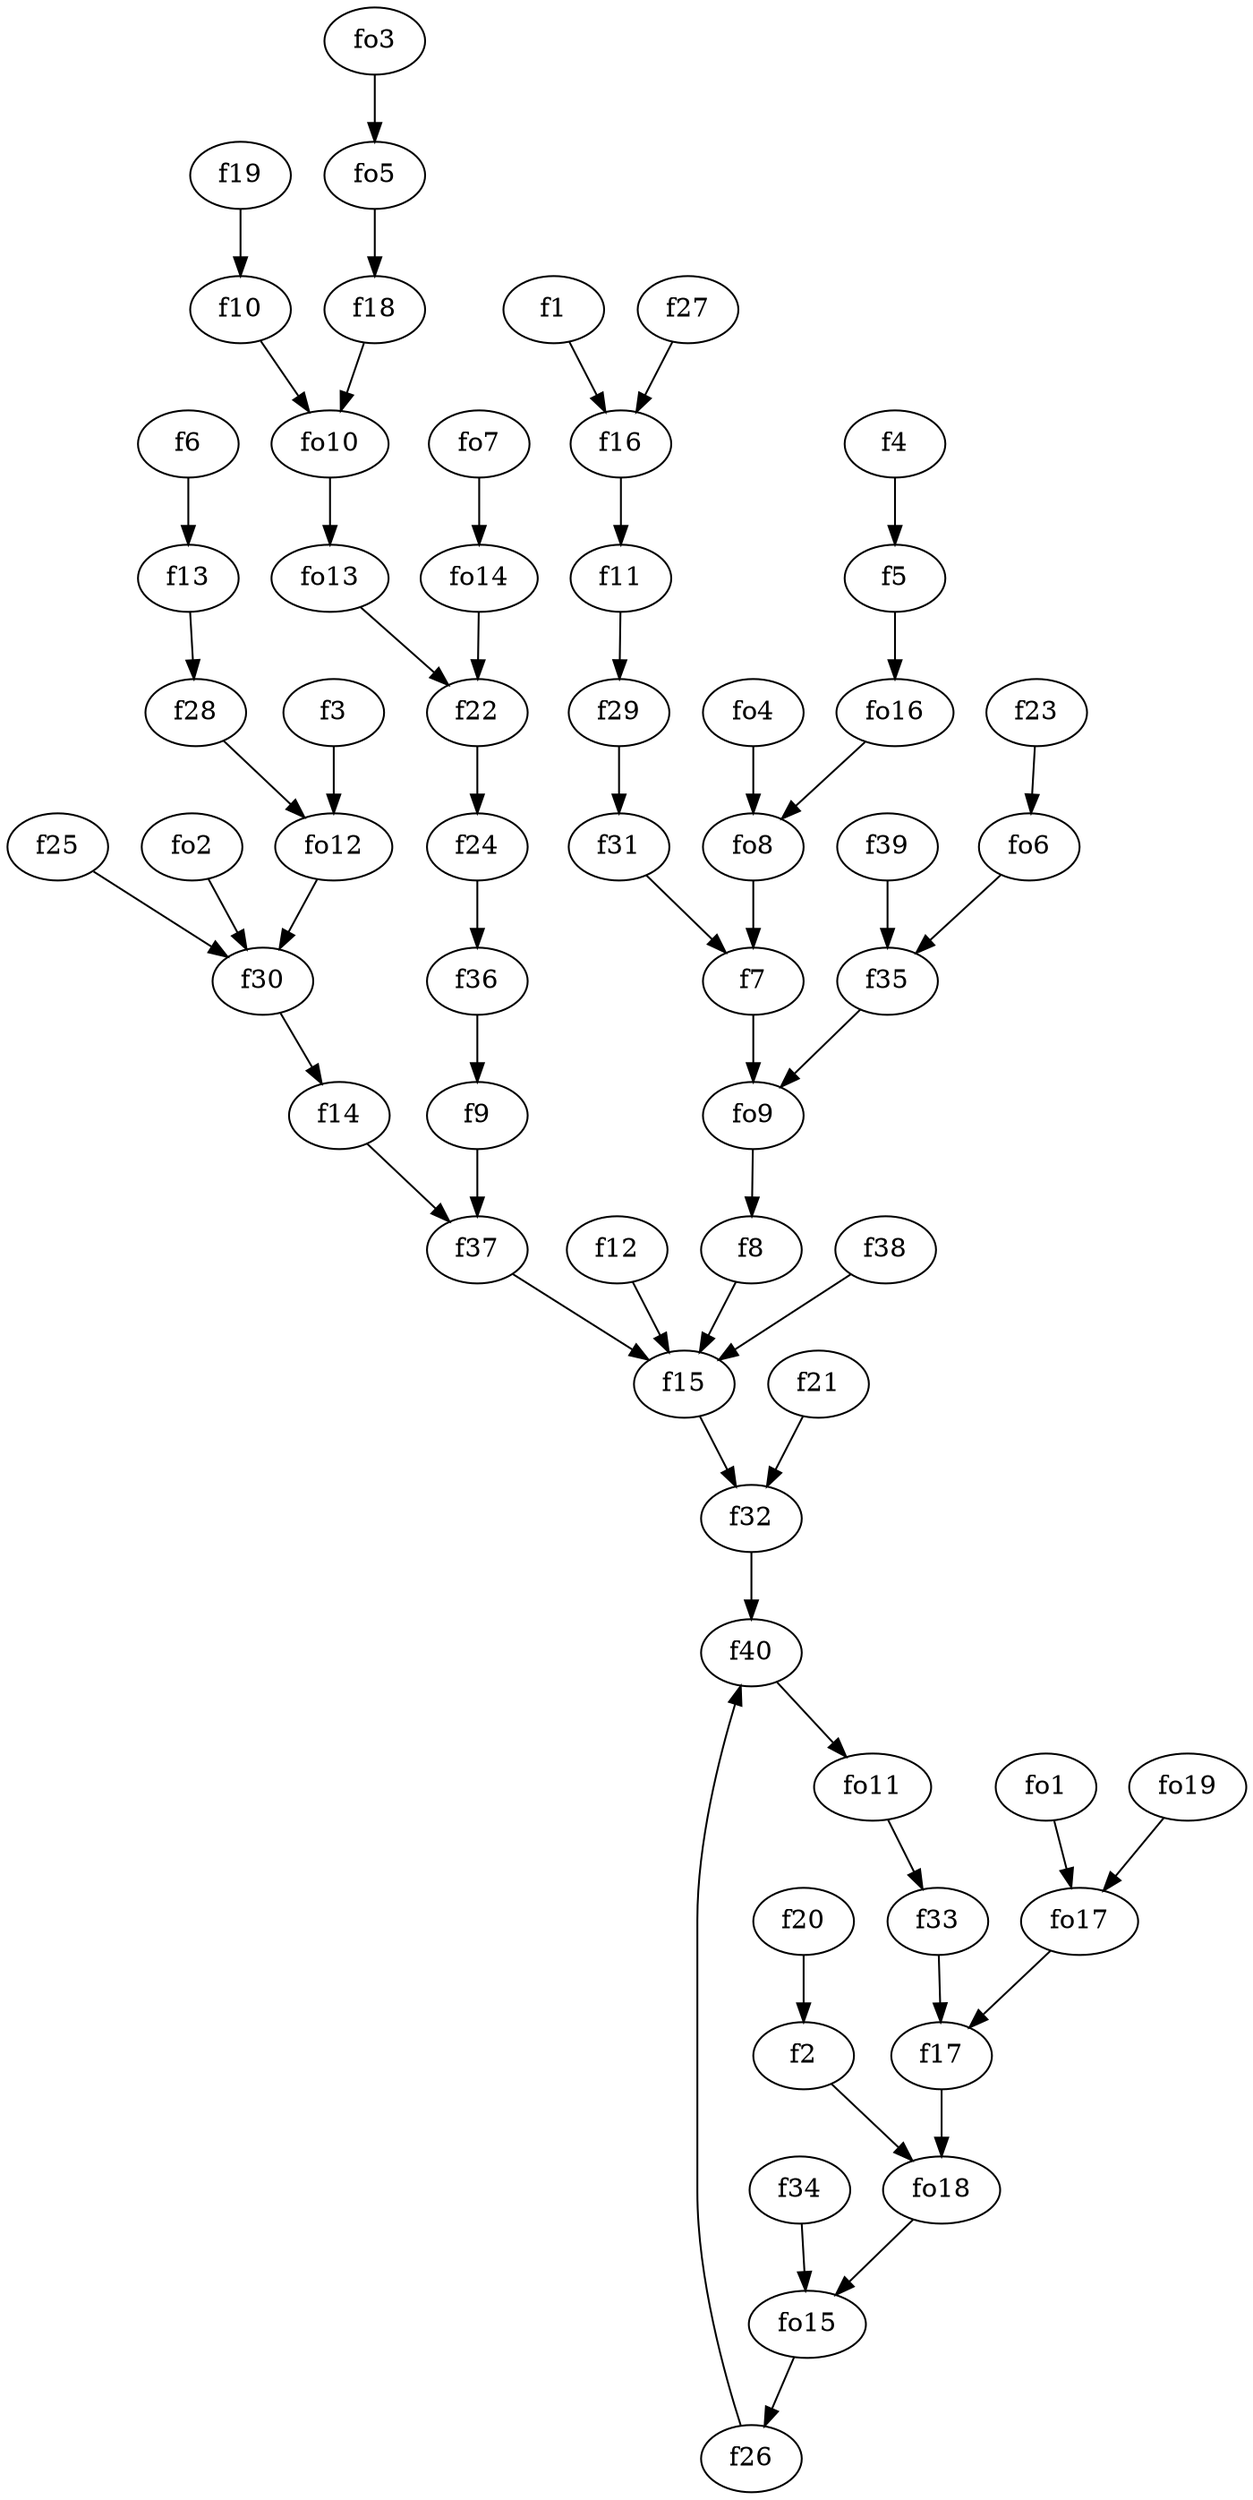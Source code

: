 strict digraph  {
f1;
f2;
f3;
f4;
f5;
f6;
f7;
f8;
f9;
f10;
f11;
f12;
f13;
f14;
f15;
f16;
f17;
f18;
f19;
f20;
f21;
f22;
f23;
f24;
f25;
f26;
f27;
f28;
f29;
f30;
f31;
f32;
f33;
f34;
f35;
f36;
f37;
f38;
f39;
f40;
fo1;
fo2;
fo3;
fo4;
fo5;
fo6;
fo7;
fo8;
fo9;
fo10;
fo11;
fo12;
fo13;
fo14;
fo15;
fo16;
fo17;
fo18;
fo19;
f1 -> f16  [weight=2];
f2 -> fo18  [weight=2];
f3 -> fo12  [weight=2];
f4 -> f5  [weight=2];
f5 -> fo16  [weight=2];
f6 -> f13  [weight=2];
f7 -> fo9  [weight=2];
f8 -> f15  [weight=2];
f9 -> f37  [weight=2];
f10 -> fo10  [weight=2];
f11 -> f29  [weight=2];
f12 -> f15  [weight=2];
f13 -> f28  [weight=2];
f14 -> f37  [weight=2];
f15 -> f32  [weight=2];
f16 -> f11  [weight=2];
f17 -> fo18  [weight=2];
f18 -> fo10  [weight=2];
f19 -> f10  [weight=2];
f20 -> f2  [weight=2];
f21 -> f32  [weight=2];
f22 -> f24  [weight=2];
f23 -> fo6  [weight=2];
f24 -> f36  [weight=2];
f25 -> f30  [weight=2];
f26 -> f40  [weight=2];
f27 -> f16  [weight=2];
f28 -> fo12  [weight=2];
f29 -> f31  [weight=2];
f30 -> f14  [weight=2];
f31 -> f7  [weight=2];
f32 -> f40  [weight=2];
f33 -> f17  [weight=2];
f34 -> fo15  [weight=2];
f35 -> fo9  [weight=2];
f36 -> f9  [weight=2];
f37 -> f15  [weight=2];
f38 -> f15  [weight=2];
f39 -> f35  [weight=2];
f40 -> fo11  [weight=2];
fo1 -> fo17  [weight=2];
fo2 -> f30  [weight=2];
fo3 -> fo5  [weight=2];
fo4 -> fo8  [weight=2];
fo5 -> f18  [weight=2];
fo6 -> f35  [weight=2];
fo7 -> fo14  [weight=2];
fo8 -> f7  [weight=2];
fo9 -> f8  [weight=2];
fo10 -> fo13  [weight=2];
fo11 -> f33  [weight=2];
fo12 -> f30  [weight=2];
fo13 -> f22  [weight=2];
fo14 -> f22  [weight=2];
fo15 -> f26  [weight=2];
fo16 -> fo8  [weight=2];
fo17 -> f17  [weight=2];
fo18 -> fo15  [weight=2];
fo19 -> fo17  [weight=2];
}
